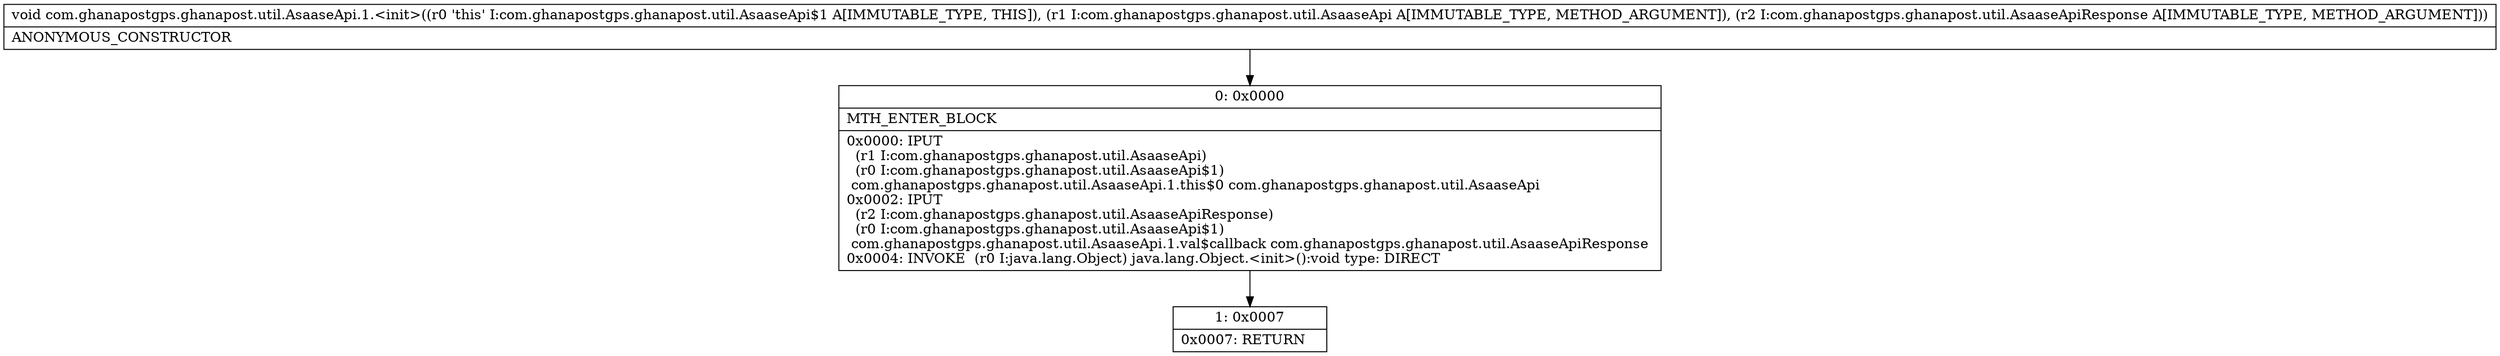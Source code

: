digraph "CFG forcom.ghanapostgps.ghanapost.util.AsaaseApi.1.\<init\>(Lcom\/ghanapostgps\/ghanapost\/util\/AsaaseApi;Lcom\/ghanapostgps\/ghanapost\/util\/AsaaseApiResponse;)V" {
Node_0 [shape=record,label="{0\:\ 0x0000|MTH_ENTER_BLOCK\l|0x0000: IPUT  \l  (r1 I:com.ghanapostgps.ghanapost.util.AsaaseApi)\l  (r0 I:com.ghanapostgps.ghanapost.util.AsaaseApi$1)\l com.ghanapostgps.ghanapost.util.AsaaseApi.1.this$0 com.ghanapostgps.ghanapost.util.AsaaseApi \l0x0002: IPUT  \l  (r2 I:com.ghanapostgps.ghanapost.util.AsaaseApiResponse)\l  (r0 I:com.ghanapostgps.ghanapost.util.AsaaseApi$1)\l com.ghanapostgps.ghanapost.util.AsaaseApi.1.val$callback com.ghanapostgps.ghanapost.util.AsaaseApiResponse \l0x0004: INVOKE  (r0 I:java.lang.Object) java.lang.Object.\<init\>():void type: DIRECT \l}"];
Node_1 [shape=record,label="{1\:\ 0x0007|0x0007: RETURN   \l}"];
MethodNode[shape=record,label="{void com.ghanapostgps.ghanapost.util.AsaaseApi.1.\<init\>((r0 'this' I:com.ghanapostgps.ghanapost.util.AsaaseApi$1 A[IMMUTABLE_TYPE, THIS]), (r1 I:com.ghanapostgps.ghanapost.util.AsaaseApi A[IMMUTABLE_TYPE, METHOD_ARGUMENT]), (r2 I:com.ghanapostgps.ghanapost.util.AsaaseApiResponse A[IMMUTABLE_TYPE, METHOD_ARGUMENT]))  | ANONYMOUS_CONSTRUCTOR\l}"];
MethodNode -> Node_0;
Node_0 -> Node_1;
}

